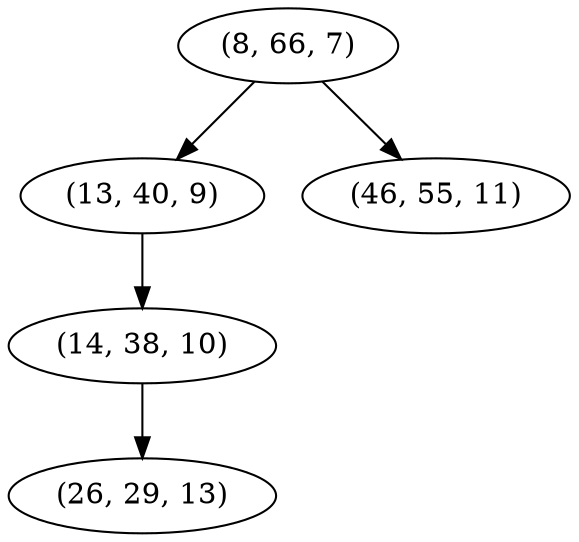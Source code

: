 digraph tree {
    "(8, 66, 7)";
    "(13, 40, 9)";
    "(14, 38, 10)";
    "(26, 29, 13)";
    "(46, 55, 11)";
    "(8, 66, 7)" -> "(13, 40, 9)";
    "(8, 66, 7)" -> "(46, 55, 11)";
    "(13, 40, 9)" -> "(14, 38, 10)";
    "(14, 38, 10)" -> "(26, 29, 13)";
}
